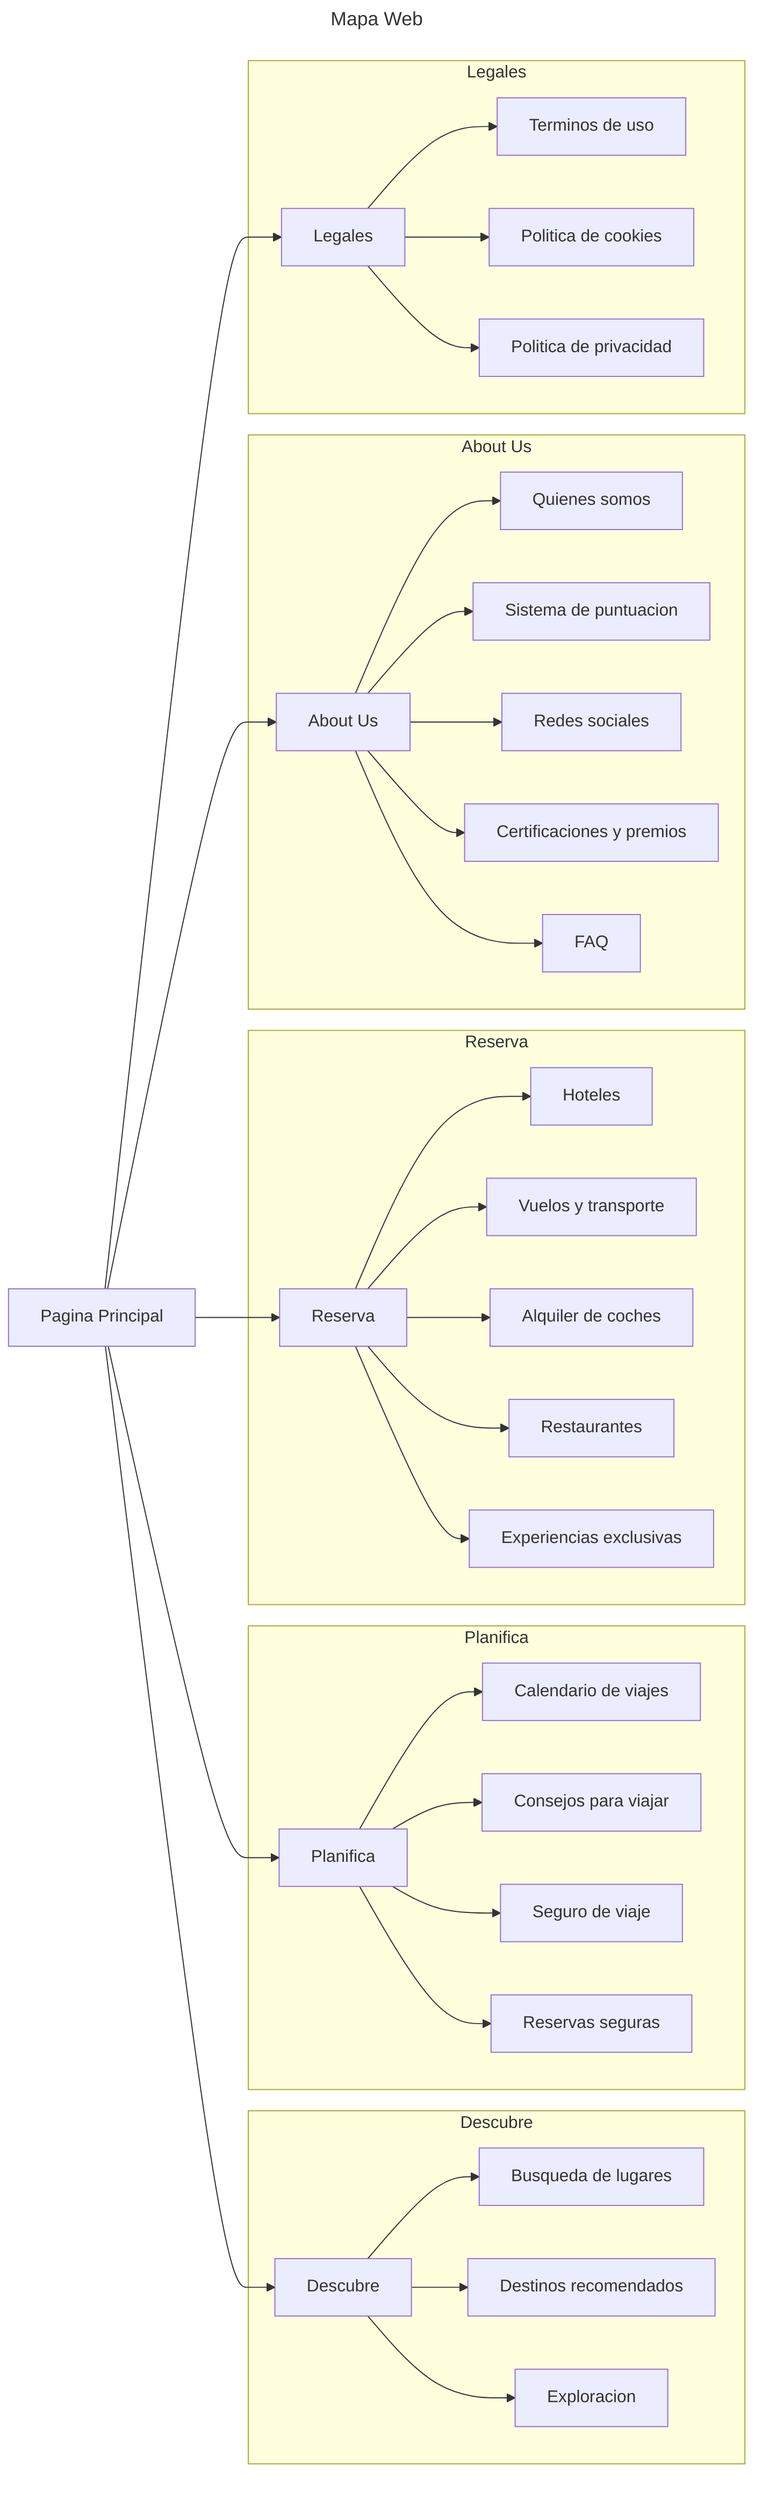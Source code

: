 ---
title: Mapa Web
---
graph LR
    %% Pagina Principal
    main["Pagina Principal"]

    %% Subgrafico para "Descubre"
    subgraph Descubre
        descubre["Descubre"]
        descubre-lugares["Busqueda de lugares"]
        descubre-destinos["Destinos recomendados"]
        descubre-exploracion["Exploracion"]
    end

    %% Subgrafico para "Planifica"
    subgraph Planifica
        planifica["Planifica"]
        planifica-calendario["Calendario de viajes"]
        planifica-consejos["Consejos para viajar"]
        planifica-seguro["Seguro de viaje"]
        planifica-reservas["Reservas seguras"]
    end

    %% Subgrafico para "Reserva"
    subgraph Reserva
        reserva["Reserva"]
        reserva-hoteles["Hoteles"]
        reserva-vuelos["Vuelos y transporte"]
        reserva-coches["Alquiler de coches"]
        reserva-restaurantes["Restaurantes"]
        reserva-experiencias["Experiencias exclusivas"]
    end

    %% Subgrafico para "About Us"
    subgraph AboutUs[About Us]
        about-us["About Us"]
        about-quienes["Quienes somos"]
        about-puntuacion["Sistema de puntuacion"]
        about-redes["Redes sociales"]
        about-premios["Certificaciones y premios"]
        about-faq["FAQ"]
    end

    %% Subgrafico para "Legales"
    subgraph Legales
        legales["Legales"]
        legales-terminos["Terminos de uso"]
        legales-cookies["Politica de cookies"]
        legales-privacidad["Politica de privacidad"]
    end

    %% Conexiones desde la pagina principal hacia cada seccion
    main --> descubre
    main --> planifica
    main --> reserva
    main --> about-us
    main --> legales

    %% Conexiones internas de cada seccion
    %% Descubre
    descubre --> descubre-lugares
    descubre --> descubre-destinos
    descubre --> descubre-exploracion

    %% Planifica
    planifica --> planifica-calendario
    planifica --> planifica-consejos
    planifica --> planifica-seguro
    planifica --> planifica-reservas

    %% Reserva
    reserva --> reserva-hoteles
    reserva --> reserva-vuelos
    reserva --> reserva-coches
    reserva --> reserva-restaurantes
    reserva --> reserva-experiencias

    %% About Us
    about-us --> about-quienes
    about-us --> about-puntuacion
    about-us --> about-redes
    about-us --> about-premios
    about-us --> about-faq

    %% Legales
    legales --> legales-terminos
    legales --> legales-cookies
    legales --> legales-privacidad
